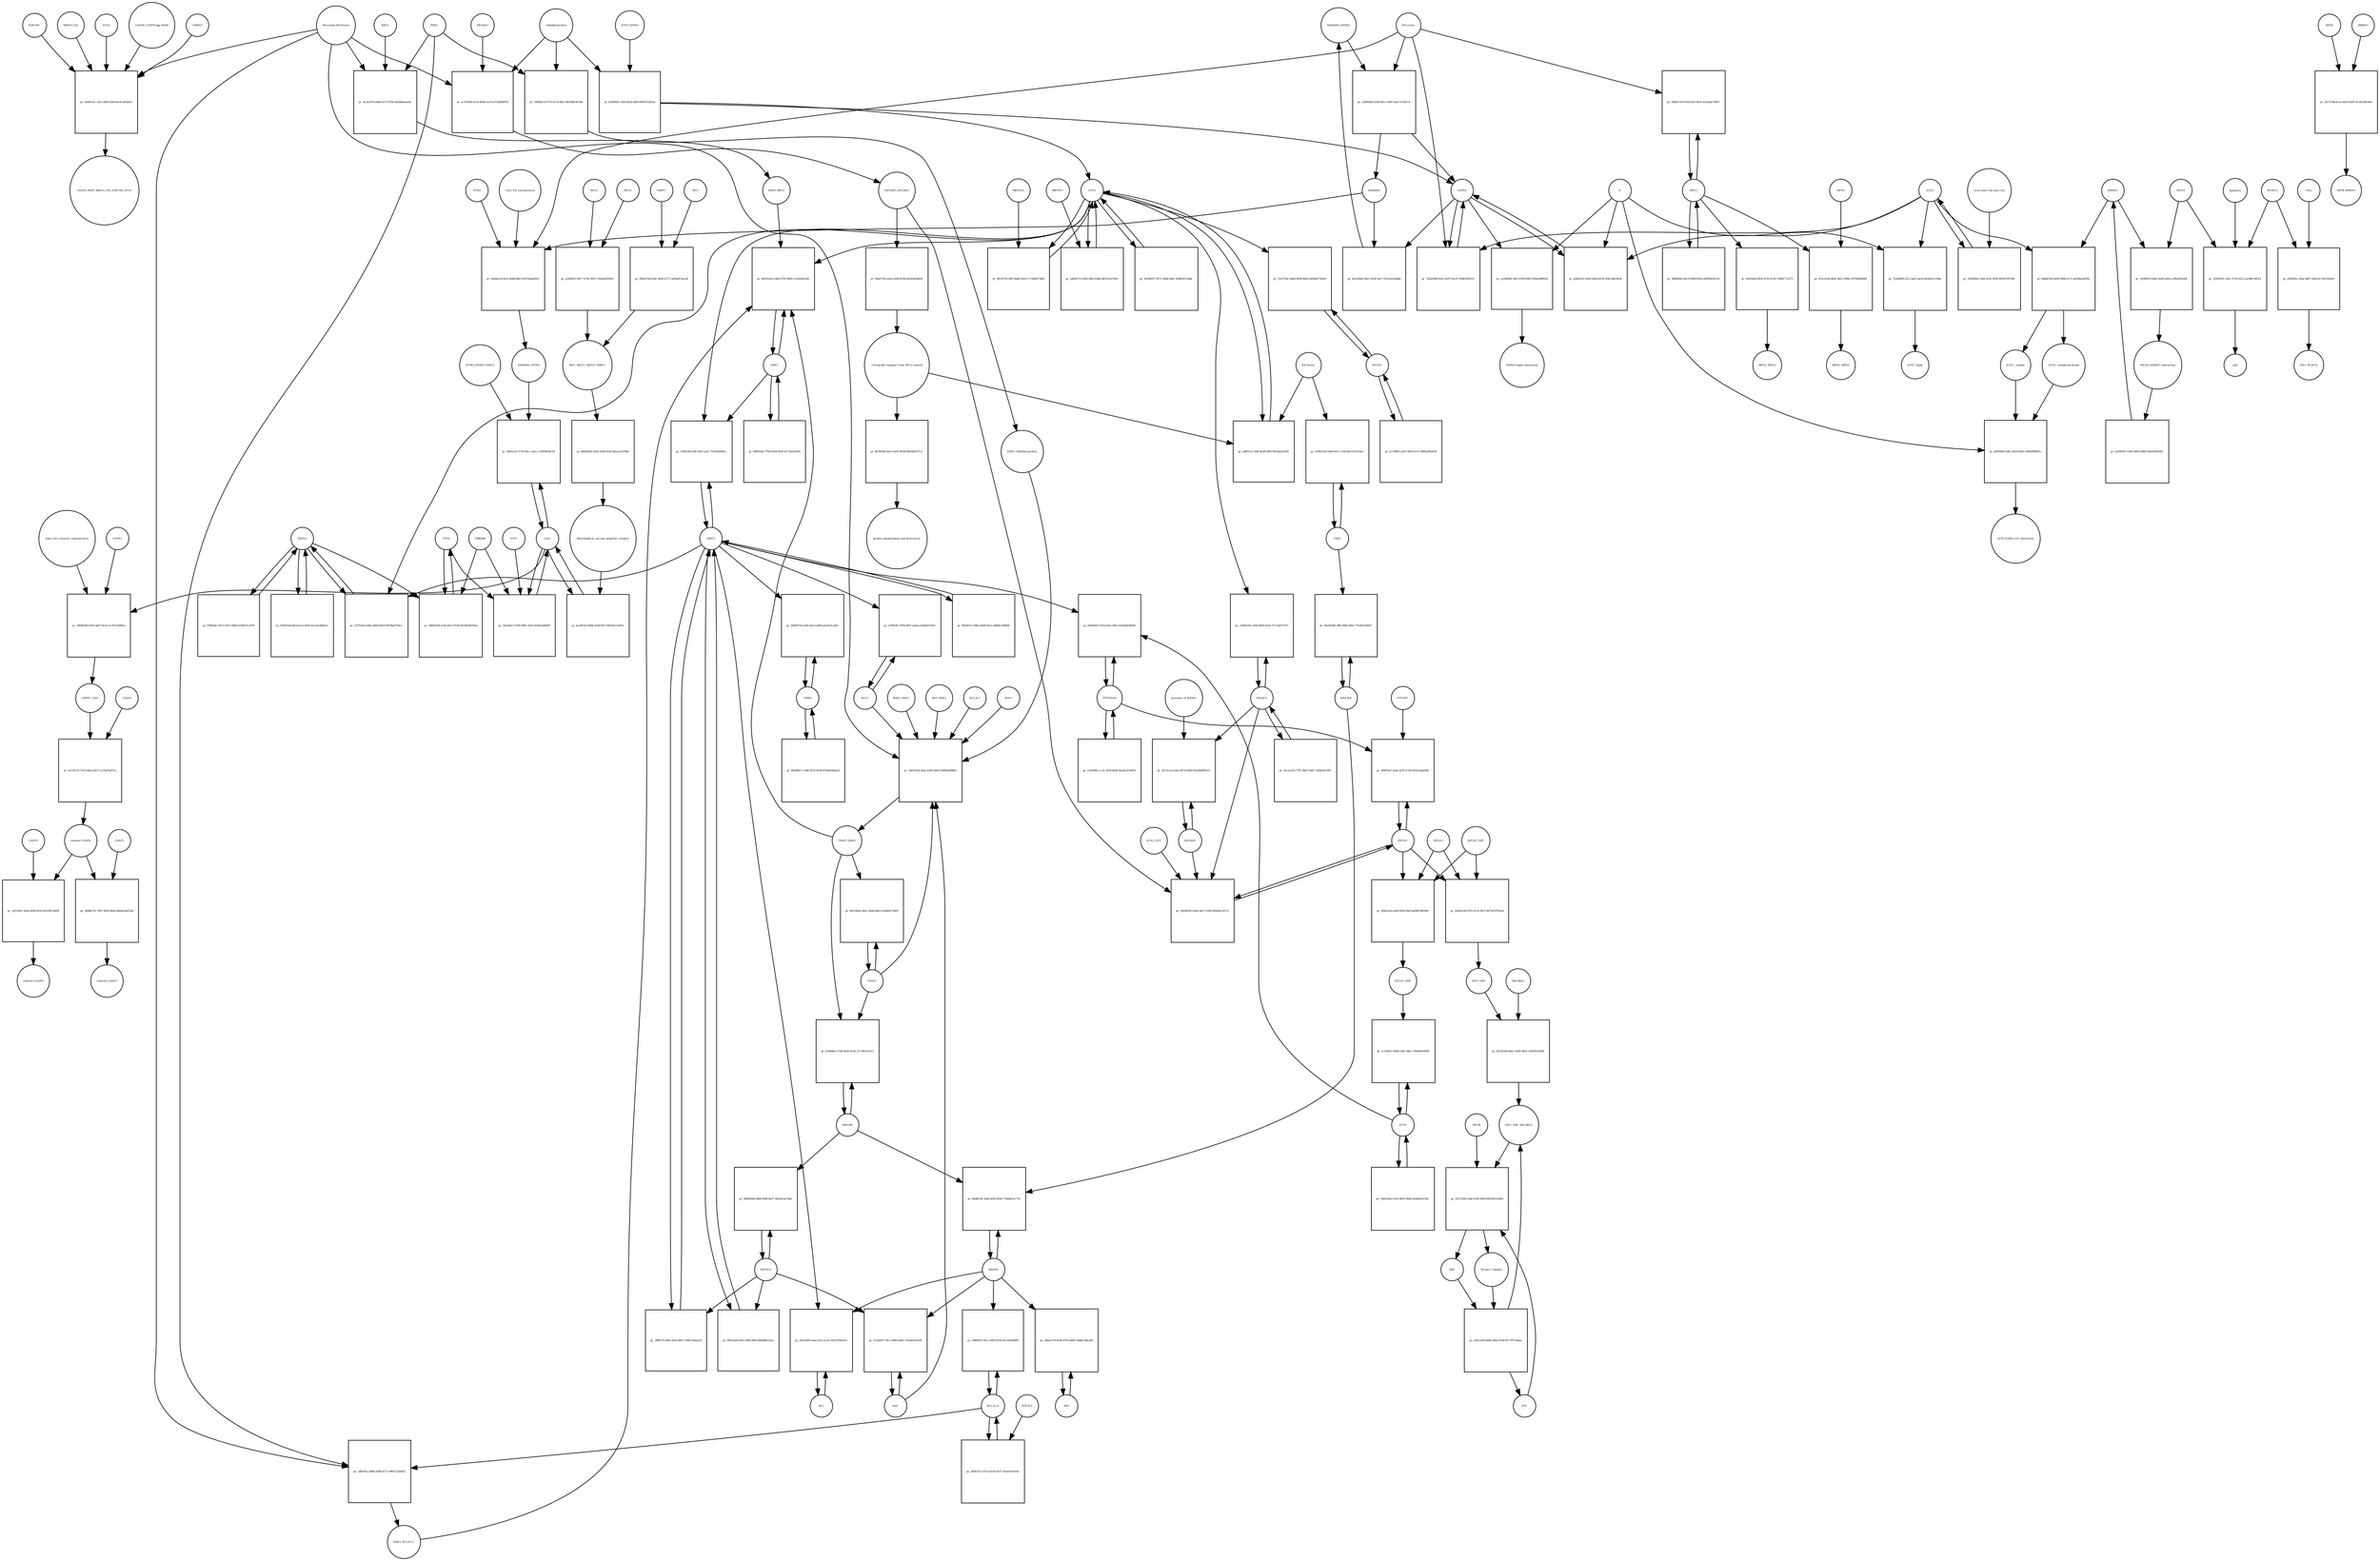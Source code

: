 strict digraph  {
SIGMAR1_HSPA5 [annotation="urn_miriam_pubmed_30590907|urn_miriam_pubmed_25704011|urn_miriam_pubmed_17981125|urn_miriam_taxonomy_10029", bipartite=0, cls=complex, fontsize=4, label=SIGMAR1_HSPA5, shape=circle];
"pr_a20859e8-550d-461c-9d47-fb2c727ad7cb" [annotation="", bipartite=1, cls=process, fontsize=4, label="pr_a20859e8-550d-461c-9d47-fb2c727ad7cb", shape=square];
HSPA5 [annotation="urn_miriam_hgnc.symbol_HSPA5", bipartite=0, cls="nucleic acid feature", fontsize=4, label=HSPA5, shape=circle];
SIGMAR1 [annotation="urn_miriam_hgnc_8157|urn_miriam_pubmed_17981125|urn_miriam_taxonomy_10029|urn_miriam_pubmed_25704011", bipartite=0, cls=macromolecule, fontsize=4, label=SIGMAR1, shape=circle];
"ER stress" [annotation="", bipartite=0, cls=phenotype, fontsize=4, label="ER stress", shape=circle];
ATF6_HSPA5 [annotation="", bipartite=0, cls=complex, fontsize=4, label=ATF6_HSPA5, shape=circle];
"pr_81b845ff-c3d3-45ab-af86-80f45d7283aa" [annotation="", bipartite=1, cls=process, fontsize=4, label="pr_81b845ff-c3d3-45ab-af86-80f45d7283aa", shape=square];
ATF6 [annotation="urn_miriam_hgnc.symbol_ATF6", bipartite=0, cls=macromolecule, fontsize=4, label=ATF6, shape=circle];
"Unfolded protein" [annotation="", bipartite=0, cls=macromolecule, fontsize=4, label="Unfolded protein", shape=circle];
ACE2 [annotation="", bipartite=0, cls="nucleic acid feature", fontsize=4, label=ACE2, shape=circle];
"pr_046d67d4-8a05-496b-a7c5-de09da3af09e" [annotation="", bipartite=1, cls=process, fontsize=4, label="pr_046d67d4-8a05-496b-a7c5-de09da3af09e", shape=square];
"ACE2_ soluble" [annotation="urn_miriam_pubmed_19411314|urn_miriam_pubmed_32264791|urn_miriam_hgnc.symbol_ACE2", bipartite=0, cls=macromolecule, fontsize=4, label="ACE2_ soluble", shape=circle];
"ACE2_ membrane-bound" [annotation="urn_miriam_pubmed_19411314|urn_miriam_pubmed_32264791|urn_miriam_hgnc.symbol_ACE2", bipartite=0, cls=macromolecule, fontsize=4, label="ACE2_ membrane-bound", shape=circle];
ADAM17 [annotation="urn_miriam_pubmed_32264791|urn_miriam_hgnc_HGNC%3A195", bipartite=0, cls=macromolecule, fontsize=4, label=ADAM17, shape=circle];
MFN2 [annotation="urn_miriam_pubmed_29491369|urn_miriam_pubmed_22511781|urn_miriam_hgnc_16877|urn_miriam_pubmed_19052620", bipartite=0, cls=macromolecule, fontsize=4, label=MFN2, shape=circle];
"pr_e9410efb-f824-4730-a134-7af88177a273" [annotation="", bipartite=1, cls=process, fontsize=4, label="pr_e9410efb-f824-4730-a134-7af88177a273", shape=square];
MFN2_MFN2 [annotation="urn_miriam_pubmed_19052620|urn_miriam_taxonomy_9606|urn_miriam_pubmed_29491369", bipartite=0, cls=complex, fontsize=4, label=MFN2_MFN2, shape=circle];
"Met-tRNA" [annotation=urn_miriam_hgnc_34779, bipartite=0, cls="nucleic acid feature", fontsize=4, label="Met-tRNA", shape=circle];
"pr_d522b3e8-86ec-4500-9b2e-3ef83f1922b4" [annotation="", bipartite=1, cls=process, fontsize=4, label="pr_d522b3e8-86ec-4500-9b2e-3ef83f1922b4", shape=square];
EIF2_GDP [annotation="", bipartite=0, cls=complex, fontsize=4, label=EIF2_GDP, shape=circle];
"EIF2_GDP_Met-tRNA" [annotation="", bipartite=0, cls=complex, fontsize=4, label="EIF2_GDP_Met-tRNA", shape=circle];
ERN1 [annotation="urn_miriam_hgnc.symbol_ERN1", bipartite=0, cls=macromolecule, fontsize=4, label=ERN1, shape=circle];
"pr_16804b7d-477d-427e-86a7-683288cde3b0" [annotation="", bipartite=1, cls=process, fontsize=4, label="pr_16804b7d-477d-427e-86a7-683288cde3b0", shape=square];
"ERN1_Unfolded protein" [annotation="", bipartite=0, cls=complex, fontsize=4, label="ERN1_Unfolded protein", shape=circle];
MCU [annotation="urn_miriam_hgnc_23526|urn_miriam_pubmed_24231807|urn_miriam_taxonomy_9606", bipartite=0, cls=macromolecule, fontsize=4, label=MCU, shape=circle];
"pr_059e37e8-81bc-4d5e-b717-ae9b447aecd6" [annotation="", bipartite=1, cls=process, fontsize=4, label="pr_059e37e8-81bc-4d5e-b717-ae9b447aecd6", shape=square];
SMDT1 [annotation="urn_miriam_pubmed_24231807|urn_miriam_hgnc_25055|urn_miriam_taxonomy_9606", bipartite=0, cls=macromolecule, fontsize=4, label=SMDT1, shape=circle];
MCU_MICU1_MICU2_SMDT1 [annotation="urn_miriam_pubmed_24231807|urn_miriam_taxonomy_9606", bipartite=0, cls=complex, fontsize=4, label=MCU_MICU1_MICU2_SMDT1, shape=circle];
EIF2S1 [annotation="urn_miriam_hgnc.symbol_EIF2S1", bipartite=0, cls=macromolecule, fontsize=4, label=EIF2S1, shape=circle];
"pr_568a1ea5-ea8f-4504-9af9-da9887d459b5" [annotation="", bipartite=1, cls=process, fontsize=4, label="pr_568a1ea5-ea8f-4504-9af9-da9887d459b5", shape=square];
EIF2S2 [annotation="urn_miriam_hgnc.symbol_EIF2S2", bipartite=0, cls=macromolecule, fontsize=4, label=EIF2S2, shape=circle];
"EIF2-P_GDP" [annotation="", bipartite=0, cls=complex, fontsize=4, label="EIF2-P_GDP", shape=circle];
EIF2S3_GDP [annotation="", bipartite=0, cls=complex, fontsize=4, label=EIF2S3_GDP, shape=circle];
MCU2 [annotation="urn_miriam_hgnc_31830|urn_miriam_pubmed_24231807|urn_miriam_taxonomy_9606", bipartite=0, cls=macromolecule, fontsize=4, label=MCU2, shape=circle];
"pr_e2260815-9b77-470e-9947-102da4939412" [annotation="", bipartite=1, cls=process, fontsize=4, label="pr_e2260815-9b77-470e-9947-102da4939412", shape=square];
MCU1 [annotation="urn_miriam_hgnc_1530|urn_miriam_pubmed_24231807|urn_miriam_taxonomy_9606", bipartite=0, cls=macromolecule, fontsize=4, label=MCU1, shape=circle];
"pr_2dfd76ca-489e-4686-b711-0967323ebf22" [annotation="", bipartite=1, cls=process, fontsize=4, label="pr_2dfd76ca-489e-4686-b711-0967323ebf22", shape=square];
BCL2L11 [annotation="urn_miriam_hgnc.symbol_BCL2L11", bipartite=0, cls=macromolecule, fontsize=4, label=BCL2L11, shape=circle];
ERN1_BCL2L11 [annotation="", bipartite=0, cls=complex, fontsize=4, label=ERN1_BCL2L11, shape=circle];
"Persistant ER Stress" [annotation="urn_miriam_obo.go_GO%3A0034976", bipartite=0, cls=phenotype, fontsize=4, label="Persistant ER Stress", shape=circle];
CAPN1 [annotation="urn_miriam_hgnc.symbol_CAPN1", bipartite=0, cls=macromolecule, fontsize=4, label=CAPN1, shape=circle];
"pr_5008b2b9-b541-4a67-9e1b-ec70222d905a" [annotation="", bipartite=1, cls=process, fontsize=4, label="pr_5008b2b9-b541-4a67-9e1b-ec70222d905a", shape=square];
"Ca2+" [annotation="urn_miriam_obo.chebi_CHEBI%3A29108", bipartite=0, cls="simple chemical", fontsize=4, label="Ca2+", shape=circle];
"CAPN1_Ca2+" [annotation="", bipartite=0, cls=complex, fontsize=4, label="CAPN1_Ca2+", shape=circle];
"high Ca2+ cytosolic concentration" [annotation="urn_miriam_obo.go_GO%3A1902656", bipartite=0, cls=phenotype, fontsize=4, label="high Ca2+ cytosolic concentration", shape=circle];
"pr_0ec509a0-58c5-4530-ba27-9125e41da8dd" [annotation="", bipartite=1, cls=process, fontsize=4, label="pr_0ec509a0-58c5-4530-ba27-9125e41da8dd", shape=square];
"pr_4c3a2679-a0b0-417a-97bf-e62b46aeee6a" [annotation="", bipartite=1, cls=process, fontsize=4, label="pr_4c3a2679-a0b0-417a-97bf-e62b46aeee6a", shape=square];
BBC3 [annotation="urn_miriam_hgnc.symbol_BBC3", bipartite=0, cls=macromolecule, fontsize=4, label=BBC3, shape=circle];
ERN1_BBC3 [annotation="", bipartite=0, cls=complex, fontsize=4, label=ERN1_BBC3, shape=circle];
VAPB [annotation=urn_miriam_hgnc_12649, bipartite=0, cls=macromolecule, fontsize=4, label=VAPB, shape=circle];
"pr_3f273186-4ca5-4d3e-8287-8c34536fc06e" [annotation="", bipartite=1, cls=process, fontsize=4, label="pr_3f273186-4ca5-4d3e-8287-8c34536fc06e", shape=square];
RMDN3 [annotation=urn_miriam_hgnc_25550, bipartite=0, cls=macromolecule, fontsize=4, label=RMDN3, shape=circle];
VAPB_RMDN3 [annotation="urn_miriam_pubmed_29491369|urn_miriam_pubmed_28132811|urn_miriam_taxonomy_9606", bipartite=0, cls=complex, fontsize=4, label=VAPB_RMDN3, shape=circle];
"pr_44282c94-4705-4135-9b73-b075d7d70a5d" [annotation="", bipartite=1, cls=process, fontsize=4, label="pr_44282c94-4705-4135-9b73-b075d7d70a5d", shape=square];
"pr_b0ebdc2d-fec0-4648-88a5-82676a8ad925" [annotation="", bipartite=1, cls=process, fontsize=4, label="pr_b0ebdc2d-fec0-4648-88a5-82676a8ad925", shape=square];
ITPR3 [annotation="urn_miriam_hgnc_6182|urn_miriam_pubmed_17981125", bipartite=0, cls=macromolecule, fontsize=4, label=ITPR3, shape=circle];
SIGMAR1_ITPR3 [annotation="urn_miriam_pubmed_30590907|urn_miriam_pubmed_17981125|urn_miriam_taxonomy_10029", bipartite=0, cls=complex, fontsize=4, label=SIGMAR1_ITPR3, shape=circle];
"Ca2+ ER concentration" [annotation="", bipartite=0, cls=phenotype, fontsize=4, label="Ca2+ ER concentration", shape=circle];
BCAP31 [annotation=urn_miriam_hgnc_16695, bipartite=0, cls=macromolecule, fontsize=4, label=BCAP31, shape=circle];
"pr_a5bf95bc-ef6a-4d87-a85b-6c7afc52b9e3" [annotation="", bipartite=1, cls=process, fontsize=4, label="pr_a5bf95bc-ef6a-4d87-a85b-6c7afc52b9e3", shape=square];
FIS1 [annotation=urn_miriam_hgnc_21689, bipartite=0, cls=macromolecule, fontsize=4, label=FIS1, shape=circle];
FIS1_BCAP31 [annotation=urn_miriam_pubmed_15692567, bipartite=0, cls=complex, fontsize=4, label=FIS1_BCAP31, shape=circle];
"pr_47ac4140-d0dc-4821-900b-c0f78d646896" [annotation="", bipartite=1, cls=process, fontsize=4, label="pr_47ac4140-d0dc-4821-900b-c0f78d646896", shape=square];
MFN1 [annotation=urn_miriam_hgnc_1826, bipartite=0, cls=macromolecule, fontsize=4, label=MFN1, shape=circle];
MFN1_MFN2 [annotation="urn_miriam_pubmed_29491369|urn_miriam_pubmed_19052620|urn_miriam_taxonomy_9606", bipartite=0, cls=complex, fontsize=4, label=MFN1_MFN2, shape=circle];
PACS2 [annotation="urn_miriam_pubmed_15692567|urn_miriam_hgnc_23794", bipartite=0, cls=macromolecule, fontsize=4, label=PACS2, shape=circle];
"pr_1d0f687b-64a6-4a49-ad9a-cef8ef9022d6" [annotation="", bipartite=1, cls=process, fontsize=4, label="pr_1d0f687b-64a6-4a49-ad9a-cef8ef9022d6", shape=square];
"PACS2-ADAM17 interaction" [annotation="urn_miriam_pubmed_26108729|urn_miriam_pubmed_32264791|urn_miriam_taxonomy_9606", bipartite=0, cls=complex, fontsize=4, label="PACS2-ADAM17 interaction", shape=circle];
"pr_72a58d9f-0212-4d21-becb-8e5b91e118de" [annotation="", bipartite=1, cls=process, fontsize=4, label="pr_72a58d9f-0212-4d21-becb-8e5b91e118de", shape=square];
S [annotation="urn_miriam_uniprot_P59594|urn_miriam_uniprot_P0DTC2|urn_miriam_uniprot_W6A028", bipartite=0, cls=macromolecule, fontsize=4, label=S, shape=circle];
ACE2_Spike [annotation="", bipartite=0, cls=complex, fontsize=4, label=ACE2_Spike, shape=circle];
"pr_ca246fd8-3963-4704-9981-ffdda59bf65d" [annotation="", bipartite=1, cls=process, fontsize=4, label="pr_ca246fd8-3963-4704-9981-ffdda59bf65d", shape=square];
"HSPA5-Spike interaction" [annotation=urn_miriam_pubmed_32340551, bipartite=0, cls=complex, fontsize=4, label="HSPA5-Spike interaction", shape=circle];
"pr_b65f00b4-5d61-45e0-b95e-c9b560f9801c" [annotation="", bipartite=1, cls=process, fontsize=4, label="pr_b65f00b4-5d61-45e0-b95e-c9b560f9801c", shape=square];
"ACE2-SARS-CoV interaction" [annotation="urn_miriam_pubmed_19411314|urn_miriam_taxonomy_9606|urn_miriam_uniprot_P59594", bipartite=0, cls=complex, fontsize=4, label="ACE2-SARS-CoV interaction", shape=circle];
"pr_9fe10791-8ff5-4ad4-92e0-7c7d20d77d0b" [annotation="", bipartite=1, cls=process, fontsize=4, label="pr_9fe10791-8ff5-4ad4-92e0-7c7d20d77d0b", shape=square];
MBTPS2 [annotation="urn_miriam_hgnc.symbol_MBTPS2", bipartite=0, cls=macromolecule, fontsize=4, label=MBTPS2, shape=circle];
MAP3K4 [annotation="urn_miriam_hgnc.symbol_MAP3K4", bipartite=0, cls=macromolecule, fontsize=4, label=MAP3K4, shape=circle];
"pr_9da0b480-36ff-4d0b-985e-775d67e64647" [annotation="", bipartite=1, cls=process, fontsize=4, label="pr_9da0b480-36ff-4d0b-985e-775d67e64647", shape=square];
CDK5 [annotation="urn_miriam_hgnc.symbol_CDK5", bipartite=0, cls=macromolecule, fontsize=4, label=CDK5, shape=circle];
"pr_35040501-543c-4739-b213-2a598cc9f5c4" [annotation="", bipartite=1, cls=process, fontsize=4, label="pr_35040501-543c-4739-b213-2a598cc9f5c4", shape=square];
p20 [annotation="urn_miriam_hgnc.symbol_BCAP31", bipartite=0, cls=macromolecule, fontsize=4, label=p20, shape=circle];
Apoptosis [annotation="", bipartite=0, cls=phenotype, fontsize=4, label=Apoptosis, shape=circle];
DDIT3 [annotation="urn_miriam_hgnc.symbol_DDIT3", bipartite=0, cls=macromolecule, fontsize=4, label=DDIT3, shape=circle];
"pr_9f9e32e0-b5b7-46f6-88f6-bb9bdbfc5dac" [annotation="", bipartite=1, cls=process, fontsize=4, label="pr_9f9e32e0-b5b7-46f6-88f6-bb9bdbfc5dac", shape=square];
MAPK14 [annotation="urn_miriam_hgnc.symbol_MAPK14", bipartite=0, cls=macromolecule, fontsize=4, label=MAPK14, shape=circle];
CASP9 [annotation="urn_miriam_hgnc.symbol_CSAP9", bipartite=0, cls=macromolecule, fontsize=4, label=CASP9, shape=circle];
"pr_cef1383c-2ba4-4599-91af-e831987e6ef9" [annotation="", bipartite=1, cls=process, fontsize=4, label="pr_cef1383c-2ba4-4599-91af-e831987e6ef9", shape=square];
"cleaved~CASP9" [annotation="urn_miriam_hgnc.symbol_CASP9", bipartite=0, cls=macromolecule, fontsize=4, label="cleaved~CASP9", shape=circle];
"cleaved~CASP4" [annotation="urn_miriam_hgnc.symbol_CASP4", bipartite=0, cls=macromolecule, fontsize=4, label="cleaved~CASP4", shape=circle];
"pr_59860b75-ffec-4300-953b-9c5144580ff6" [annotation="", bipartite=1, cls=process, fontsize=4, label="pr_59860b75-ffec-4300-953b-9c5144580ff6", shape=square];
MAPK8 [annotation="urn_miriam_hgnc.symbol_MAPK8", bipartite=0, cls=macromolecule, fontsize=4, label=MAPK8, shape=circle];
"pr_0824b301-b2ba-4a27-b760-82b02ac59715" [annotation="", bipartite=1, cls=process, fontsize=4, label="pr_0824b301-b2ba-4a27-b760-82b02ac59715", shape=square];
EIF2AK3_EIF2AK3 [annotation="", bipartite=0, cls=complex, fontsize=4, label=EIF2AK3_EIF2AK3, shape=circle];
GCN2_ATP [annotation="", bipartite=0, cls=complex, fontsize=4, label=GCN2_ATP, shape=circle];
EIF2AK2 [annotation="urn_miriam_hgnc.symbol_EIF2AK2", bipartite=0, cls=macromolecule, fontsize=4, label=EIF2AK2, shape=circle];
DNAJC3 [annotation="urn_miriam_hgnc.symbol_DNAJC3", bipartite=0, cls=macromolecule, fontsize=4, label=DNAJC3, shape=circle];
"pr_f8ab3782-ee9a-42d8-833b-e632f4e4db1b" [annotation="", bipartite=1, cls=process, fontsize=4, label="pr_f8ab3782-ee9a-42d8-833b-e632f4e4db1b", shape=square];
"retrograde transport from ER to cytosol" [annotation="urn_miriam_obo.go_GO%3A0030970", bipartite=0, cls=phenotype, fontsize=4, label="retrograde transport from ER to cytosol", shape=circle];
CASP3 [annotation="urn_miriam_hgnc.symbol_CASP3", bipartite=0, cls=macromolecule, fontsize=4, label=CASP3, shape=circle];
"pr_5808b751-7697-4830-8a9d-d8ebb16d224d" [annotation="", bipartite=1, cls=process, fontsize=4, label="pr_5808b751-7697-4830-8a9d-d8ebb16d224d", shape=square];
"cleaved~CASP3" [annotation="urn_miriam_hgnc.symbol_CASP3", bipartite=0, cls=macromolecule, fontsize=4, label="cleaved~CASP3", shape=circle];
"pr_d2b473c2-97c4-4ce6-9537-103e01fa702b" [annotation="", bipartite=1, cls=process, fontsize=4, label="pr_d2b473c2-97c4-4ce6-9537-103e01fa702b", shape=square];
PPP2CA [annotation="urn_miriam_hgnc.symbol_PPP2CA", bipartite=0, cls=macromolecule, fontsize=4, label=PPP2CA, shape=circle];
"AP-1" [annotation="urn_miriam_hgnc.symbol_JUNB|urn_miriam_hgnc.symbol_FOSL1|urn_miriam_hgnc.symbol_FOSL2|urn_miriam_hgnc.symbol_JUND|urn_miriam_hgnc.symbol_JUN|urn_miriam_hgnc.symbol_FOSB|urn_miriam_hgnc.symbol_FOS", bipartite=0, cls=macromolecule, fontsize=4, label="AP-1", shape=circle];
"pr_dd1af0d5-edae-4e21-ac9c-02611f54e2e1" [annotation="", bipartite=1, cls=process, fontsize=4, label="pr_dd1af0d5-edae-4e21-ac9c-02611f54e2e1", shape=square];
"pr_782b299d-81b1-4e97-b2c9-7036f3005231" [annotation="", bipartite=1, cls=process, fontsize=4, label="pr_782b299d-81b1-4e97-b2c9-7036f3005231", shape=square];
"pr_5f8918a7-4a5e-4f29-a729-941b1adab566" [annotation="", bipartite=1, cls=process, fontsize=4, label="pr_5f8918a7-4a5e-4f29-a729-941b1adab566", shape=square];
PPP1R15A [annotation="urn_miriam_hgnc.symbol_PPP1R15A", bipartite=0, cls=macromolecule, fontsize=4, label=PPP1R15A, shape=circle];
EIF2AK1 [annotation="urn_miriam_hgnc.symbol_EIF2AK1", bipartite=0, cls=macromolecule, fontsize=4, label=EIF2AK1, shape=circle];
"pr_4a72cce3-efda-497d-92b0-93a59dd585c5" [annotation="", bipartite=1, cls=process, fontsize=4, label="pr_4a72cce3-efda-497d-92b0-93a59dd585c5", shape=square];
"presence of dsRNA" [annotation="urn_miriam_obo.go_GO%3A0071359", bipartite=0, cls=phenotype, fontsize=4, label="presence of dsRNA", shape=circle];
"Ternary Complex" [annotation="", bipartite=0, cls=complex, fontsize=4, label="Ternary Complex", shape=circle];
"pr_e03e1a49-bd9a-46b2-87b4-8c17bf734daa" [annotation="", bipartite=1, cls=process, fontsize=4, label="pr_e03e1a49-bd9a-46b2-87b4-8c17bf734daa", shape=square];
GDP [annotation="urn_miriam_obo.chebi_CHEBI%3A65180", bipartite=0, cls="simple chemical", fontsize=4, label=GDP, shape=circle];
GTP [annotation="urn_miriam_obo.chebi_CHEBI%3A57600", bipartite=0, cls="simple chemical", fontsize=4, label=GTP, shape=circle];
"pr_1b63102b-5b2a-4305-8e83-94998a849fb3" [annotation="", bipartite=1, cls=process, fontsize=4, label="pr_1b63102b-5b2a-4305-8e83-94998a849fb3", shape=square];
TRAF2_ERN1 [annotation="", bipartite=0, cls=complex, fontsize=4, label=TRAF2_ERN1, shape=circle];
BAK1_ERN1 [annotation="", bipartite=0, cls=complex, fontsize=4, label=BAK1_ERN1, shape=circle];
BAX_ERN1 [annotation="", bipartite=0, cls=complex, fontsize=4, label=BAX_ERN1, shape=circle];
BCL2 [annotation="urn_miriam_hgnc.symbol_BCL2", bipartite=0, cls="nucleic acid feature", fontsize=4, label=BCL2, shape=circle];
BCL2L1 [annotation="urn_miriam_hgnc.symbol_BCL2L1", bipartite=0, cls=macromolecule, fontsize=4, label=BCL2L1, shape=circle];
BAX [annotation="urn_miriam_hgnc.symbol_BAX", bipartite=0, cls=macromolecule, fontsize=4, label=BAX, shape=circle];
BAK1 [annotation="urn_miriam_hgnc.symbol_BAK1", bipartite=0, cls=macromolecule, fontsize=4, label=BAK1, shape=circle];
TRAF2 [annotation="urn_miriam_hgnc.symbol_TRAF2", bipartite=0, cls=macromolecule, fontsize=4, label=TRAF2, shape=circle];
"pr_d64d54d2-b5d2-4a9f-b1df-debcaced7bb0" [annotation="", bipartite=1, cls=process, fontsize=4, label="pr_d64d54d2-b5d2-4a9f-b1df-debcaced7bb0", shape=square];
"Mitochondrial calcium uniporter complex" [annotation="urn_miriam_pubmed_26968367|urn_miriam_taxonomy_9606", bipartite=0, cls=complex, fontsize=4, label="Mitochondrial calcium uniporter complex", shape=circle];
ATF4 [annotation="urn_miriam_hgnc.symbol_ATF4", bipartite=0, cls=macromolecule, fontsize=4, label=ATF4, shape=circle];
"pr_cc33b5a7-6d48-42bc-98cc-70d4b81605f5" [annotation="", bipartite=1, cls=process, fontsize=4, label="pr_cc33b5a7-6d48-42bc-98cc-70d4b81605f5", shape=square];
"pr_867f438e-b6e3-4e01-8938-8965df2473c1" [annotation="", bipartite=1, cls=process, fontsize=4, label="pr_867f438e-b6e3-4e01-8938-8965df2473c1", shape=square];
"protein ubiquitination and destruction" [annotation="", bipartite=0, cls=phenotype, fontsize=4, label="protein ubiquitination and destruction", shape=circle];
EIF2AK3 [annotation="urn_miriam_hgnc.symbol_EIF2AK3", bipartite=0, cls=macromolecule, fontsize=4, label=EIF2AK3, shape=circle];
"pr_acd7f3b0-5ac8-4649-a2c8-af73afb4f078" [annotation="", bipartite=1, cls=process, fontsize=4, label="pr_acd7f3b0-5ac8-4649-a2c8-af73afb4f078", shape=square];
ITPR [annotation="urn_miriam_hgnc.symbol_ITPR1|urn_miriam_hgnc.symbol_ITPR3|urn_miriam_hgnc.symbol_ITPR2", bipartite=0, cls=macromolecule, fontsize=4, label=ITPR, shape=circle];
"pr_28b91d28-e13b-44ce-9728-d474b58505ad" [annotation="", bipartite=1, cls=process, fontsize=4, label="pr_28b91d28-e13b-44ce-9728-d474b58505ad", shape=square];
TMBIM6 [annotation="urn_miriam_hgnc.symbol_TMBIM6", bipartite=0, cls=macromolecule, fontsize=4, label=TMBIM6, shape=circle];
ERO1A [annotation="urn_miriam_hgnc.symbol_ERO1A", bipartite=0, cls=macromolecule, fontsize=4, label=ERO1A, shape=circle];
MAP3K5 [annotation="urn_miriam_hgnc.symbol_MAP3K5", bipartite=0, cls=macromolecule, fontsize=4, label=MAP3K5, shape=circle];
"pr_b76fb84e-37d9-4a02-9c0a-27c39ec4c812" [annotation="", bipartite=1, cls=process, fontsize=4, label="pr_b76fb84e-37d9-4a02-9c0a-27c39ec4c812", shape=square];
"pr_33372630-18af-41d9-8464-8fd7d531e8d9" [annotation="", bipartite=1, cls=process, fontsize=4, label="pr_33372630-18af-41d9-8464-8fd7d531e8d9", shape=square];
EIF2B [annotation="", bipartite=0, cls=complex, fontsize=4, label=EIF2B, shape=circle];
"pr_515fd397-56cc-4849-abb5-781e4d155a48" [annotation="", bipartite=1, cls=process, fontsize=4, label="pr_515fd397-56cc-4849-abb5-781e4d155a48", shape=square];
"pr_bd118eda-9aec-4e6b-bde4-2209e6c78d05" [annotation="", bipartite=1, cls=process, fontsize=4, label="pr_bd118eda-9aec-4e6b-bde4-2209e6c78d05", shape=square];
"pr_88b009dd-b8b6-448f-8a47-98229cea74a4" [annotation="", bipartite=1, cls=process, fontsize=4, label="pr_88b009dd-b8b6-448f-8a47-98229cea74a4", shape=square];
"CASP8_CASP8-ubq_FADD" [annotation="", bipartite=0, cls=complex, fontsize=4, label="CASP8_CASP8-ubq_FADD", shape=circle];
"pr_9ebd1e5c-c43c-49f8-83bf-6ac9c260ab51" [annotation="", bipartite=1, cls=process, fontsize=4, label="pr_9ebd1e5c-c43c-49f8-83bf-6ac9c260ab51", shape=square];
CASP8_FADD_MAP1LC3A_SQSTM1_ATG5 [annotation="", bipartite=0, cls=complex, fontsize=4, label=CASP8_FADD_MAP1LC3A_SQSTM1_ATG5, shape=circle];
TRIM13 [annotation="urn_miriam_hgnc.symbol_TRIM13", bipartite=0, cls=macromolecule, fontsize=4, label=TRIM13, shape=circle];
"SQSTM1 " [annotation="urn_miriam_hgnc.symbol_SQSTM1", bipartite=0, cls=macromolecule, fontsize=4, label="SQSTM1 ", shape=circle];
MAP1LC3A [annotation="urn_miriam_hgnc.symbol_MAP1LC3A", bipartite=0, cls=macromolecule, fontsize=4, label=MAP1LC3A, shape=circle];
ATG5 [annotation="urn_miriam_hgnc.symbol_ATG5", bipartite=0, cls=macromolecule, fontsize=4, label=ATG5, shape=circle];
"pr_44d8fc56-2da4-4026-8200-756d4d7ac77a" [annotation="", bipartite=1, cls=process, fontsize=4, label="pr_44d8fc56-2da4-4026-8200-756d4d7ac77a", shape=square];
CASP4 [annotation="urn_miriam_hgnc.symbol_CASP4", bipartite=0, cls=macromolecule, fontsize=4, label=CASP4, shape=circle];
"pr_61159c55-7419-44e9-a917-ec23b74af57a" [annotation="", bipartite=1, cls=process, fontsize=4, label="pr_61159c55-7419-44e9-a917-ec23b74af57a", shape=square];
"pr_3f8ff270-4bf5-4d16-8b67-c89075beb1e9" [annotation="", bipartite=1, cls=process, fontsize=4, label="pr_3f8ff270-4bf5-4d16-8b67-c89075beb1e9", shape=square];
BID [annotation="urn_miriam_hgnc.symbol_BID", bipartite=0, cls=macromolecule, fontsize=4, label=BID, shape=circle];
"pr_94ba1578-b54b-4792-8d06-5bdba7d6e3d4" [annotation="", bipartite=1, cls=process, fontsize=4, label="pr_94ba1578-b54b-4792-8d06-5bdba7d6e3d4", shape=square];
"pr_a402f57e-2926-40b5-82bb-d61f1dce7845" [annotation="", bipartite=1, cls=process, fontsize=4, label="pr_a402f57e-2926-40b5-82bb-d61f1dce7845", shape=square];
MBTPS1 [annotation="urn_miriam_hgnc.symbol_MBTPS1", bipartite=0, cls=macromolecule, fontsize=4, label=MBTPS1, shape=circle];
"pr_b2b42191-641b-4dc8-b538-50bc36818c8f" [annotation="", bipartite=1, cls=process, fontsize=4, label="pr_b2b42191-641b-4dc8-b538-50bc36818c8f", shape=square];
"pr_f8d68384-50c9-49b8-8505-a09f5b829c54" [annotation="", bipartite=1, cls=process, fontsize=4, label="pr_f8d68384-50c9-49b8-8505-a09f5b829c54", shape=square];
XBP1 [annotation="urn_miriam_hgnc.symbol_XBP1", bipartite=0, cls=macromolecule, fontsize=4, label=XBP1, shape=circle];
"pr_d03502a4-53bb-4759-9bd9-1cfa2fa652d6" [annotation="", bipartite=1, cls=process, fontsize=4, label="pr_d03502a4-53bb-4759-9bd9-1cfa2fa652d6", shape=square];
"pr_257f5a05-e96e-4eb4-9b53-b973ba0726cc" [annotation="", bipartite=1, cls=process, fontsize=4, label="pr_257f5a05-e96e-4eb4-9b53-b973ba0726cc", shape=square];
TRIB3 [annotation="urn_miriam_hgnc.symbol_TRIB3", bipartite=0, cls=macromolecule, fontsize=4, label=TRIB3, shape=circle];
"pr_5d98237d-a264-45cd-afb6-adca01fca5b1" [annotation="", bipartite=1, cls=process, fontsize=4, label="pr_5d98237d-a264-45cd-afb6-adca01fca5b1", shape=square];
"pr_195fa1bd-daff-45f5-aa41-791d1bb4f9cc" [annotation="", bipartite=1, cls=process, fontsize=4, label="pr_195fa1bd-daff-45f5-aa41-791d1bb4f9cc", shape=square];
"pr_23305e0d-c456-408d-8cb4-72c7ad075747" [annotation="", bipartite=1, cls=process, fontsize=4, label="pr_23305e0d-c456-408d-8cb4-72c7ad075747", shape=square];
HYOU1 [annotation="urn_miriam_hgnc.symbol_HYOU1", bipartite=0, cls=macromolecule, fontsize=4, label=HYOU1, shape=circle];
"pr_55237e6c-4be9-4699-8d93-ab90a675b092" [annotation="", bipartite=1, cls=process, fontsize=4, label="pr_55237e6c-4be9-4699-8d93-ab90a675b092", shape=square];
"pr_6692b422-932d-4efc-98ee-b25db2fd6b50" [annotation="", bipartite=1, cls=process, fontsize=4, label="pr_6692b422-932d-4efc-98ee-b25db2fd6b50", shape=square];
"pr_e7f6f28c-9784-4fd7-a6a6-a1d458253e0c" [annotation="", bipartite=1, cls=process, fontsize=4, label="pr_e7f6f28c-9784-4fd7-a6a6-a1d458253e0c", shape=square];
"pr_1829d05a-3565-423c-8f49-bf956795790c" [annotation="", bipartite=1, cls=process, fontsize=4, label="pr_1829d05a-3565-423c-8f49-bf956795790c", shape=square];
"viral entry into host cell" [annotation="", bipartite=0, cls=phenotype, fontsize=4, label="viral entry into host cell", shape=circle];
"pr_61ca1a35-7797-4b67-b287-14f6fed15087" [annotation="", bipartite=1, cls=process, fontsize=4, label="pr_61ca1a35-7797-4b67-b287-14f6fed15087", shape=square];
"pr_845696c1-1d46-4533-9539-879da580da2d" [annotation="", bipartite=1, cls=process, fontsize=4, label="pr_845696c1-1d46-4533-9539-879da580da2d", shape=square];
"pr_83f423ab-fb1d-4ce1-843e-bc22dc83b61a" [annotation="", bipartite=1, cls=process, fontsize=4, label="pr_83f423ab-fb1d-4ce1-843e-bc22dc83b61a", shape=square];
"pr_0660a730-6769-41f3-9033-43e5ebe7b997" [annotation="", bipartite=1, cls=process, fontsize=4, label="pr_0660a730-6769-41f3-9033-43e5ebe7b997", shape=square];
"pr_9f5d57a1-698a-40d9-9b1a-a9666c36f066" [annotation="", bipartite=1, cls=process, fontsize=4, label="pr_9f5d57a1-698a-40d9-9b1a-a9666c36f066", shape=square];
"pr_2c7e8ff6-a5d7-4493-b114-298ba9fb2b38" [annotation="", bipartite=1, cls=process, fontsize=4, label="pr_2c7e8ff6-a5d7-4493-b114-298ba9fb2b38", shape=square];
"pr_58d1454e-e3c0-4695-88d5-0c6dd16fc061" [annotation="", bipartite=1, cls=process, fontsize=4, label="pr_58d1454e-e3c0-4695-88d5-0c6dd16fc061", shape=square];
"pr_0bf83e4e-77b8-4354-82bf-5517fae5c683" [annotation="", bipartite=1, cls=process, fontsize=4, label="pr_0bf83e4e-77b8-4354-82bf-5517fae5c683", shape=square];
"pr_e2d348fa-cc32-4199-bbb6-8eeda2539d7b" [annotation="", bipartite=1, cls=process, fontsize=4, label="pr_e2d348fa-cc32-4199-bbb6-8eeda2539d7b", shape=square];
"pr_bca953e5-f406-43dd-bf37-8d7a9ce5e87a" [annotation="", bipartite=1, cls=process, fontsize=4, label="pr_bca953e5-f406-43dd-bf37-8d7a9ce5e87a", shape=square];
"pr_f5f86d4c-9372-4027-b994-b256fe7c2479" [annotation="", bipartite=1, cls=process, fontsize=4, label="pr_f5f86d4c-9372-4027-b994-b256fe7c2479", shape=square];
"pr_a46f512c-8dff-4ed9-89f0-f001bad3a389" [annotation="", bipartite=1, cls=process, fontsize=4, label="pr_a46f512c-8dff-4ed9-89f0-f001bad3a389", shape=square];
"ER Stress" [annotation="urn_miriam_obo.go_GO%3A0034976", bipartite=0, cls=phenotype, fontsize=4, label="ER Stress", shape=circle];
"pr_54e24ea7-07b9-4891-8af1-455b1edd93ff" [annotation="", bipartite=1, cls=process, fontsize=4, label="pr_54e24ea7-07b9-4891-8af1-455b1edd93ff", shape=square];
RYR1 [annotation="urn_miriam_hgnc.symbol_RYR1", bipartite=0, cls=macromolecule, fontsize=4, label=RYR1, shape=circle];
"pr_048ea12c-f71d-44cc-a4ce-c3383083bc5d" [annotation="", bipartite=1, cls=process, fontsize=4, label="pr_048ea12c-f71d-44cc-a4ce-c3383083bc5d", shape=square];
ITPR3_HSPA9_VDAC1 [annotation="urn_miriam_pubmed_30590033|urn_miriam_pubmed_29491369|urn_miriam_taxonomy_9606", bipartite=0, cls=complex, fontsize=4, label=ITPR3_HSPA9_VDAC1, shape=circle];
"pr_22e09507-a50e-4956-8d8b-5abe6399efb2" [annotation="", bipartite=1, cls=process, fontsize=4, label="pr_22e09507-a50e-4956-8d8b-5abe6399efb2", shape=square];
"pr_9e598237-957c-4b4b-b0ef-5048c857ab8c" [annotation="", bipartite=1, cls=process, fontsize=4, label="pr_9e598237-957c-4b4b-b0ef-5048c857ab8c", shape=square];
"pr_43962c9b-50ad-4cfc-a158-6be7103214a3" [annotation="", bipartite=1, cls="uncertain process", fontsize=4, label="pr_43962c9b-50ad-4cfc-a158-6be7103214a3", shape=square];
SIGMAR1_HSPA5 -> "pr_a20859e8-550d-461c-9d47-fb2c727ad7cb"  [annotation="", interaction_type=consumption];
"pr_a20859e8-550d-461c-9d47-fb2c727ad7cb" -> HSPA5  [annotation="", interaction_type=production];
"pr_a20859e8-550d-461c-9d47-fb2c727ad7cb" -> SIGMAR1  [annotation="", interaction_type=production];
HSPA5 -> "pr_0ec509a0-58c5-4530-ba27-9125e41da8dd"  [annotation="", interaction_type=consumption];
HSPA5 -> "pr_ca246fd8-3963-4704-9981-ffdda59bf65d"  [annotation="", interaction_type=consumption];
HSPA5 -> "pr_782b299d-81b1-4e97-b2c9-7036f3005231"  [annotation="", interaction_type=consumption];
HSPA5 -> "pr_b2b42191-641b-4dc8-b538-50bc36818c8f"  [annotation="", interaction_type=consumption];
SIGMAR1 -> "pr_0ec509a0-58c5-4530-ba27-9125e41da8dd"  [annotation="", interaction_type=consumption];
SIGMAR1 -> "pr_b0ebdc2d-fec0-4648-88a5-82676a8ad925"  [annotation="", interaction_type=consumption];
"ER stress" -> "pr_a20859e8-550d-461c-9d47-fb2c727ad7cb"  [annotation="urn_miriam_pubmed_30590907|urn_miriam_pubmed_25704011|urn_miriam_pubmed_17981125|urn_miriam_taxonomy_10029", interaction_type="necessary stimulation"];
"ER stress" -> "pr_b0ebdc2d-fec0-4648-88a5-82676a8ad925"  [annotation="urn_miriam_pubmed_30590907|urn_miriam_pubmed_17981125|urn_miriam_taxonomy_10029", interaction_type="necessary stimulation"];
"ER stress" -> "pr_782b299d-81b1-4e97-b2c9-7036f3005231"  [annotation="urn_miriam_pubmed_31775868|urn_miriam_pubmed_22511781|urn_miriam_taxonomy_10090", interaction_type="necessary stimulation"];
"ER stress" -> "pr_0660a730-6769-41f3-9033-43e5ebe7b997"  [annotation="urn_miriam_pubmed_22511781|urn_miriam_taxonomy_10090", interaction_type="necessary stimulation"];
ATF6_HSPA5 -> "pr_81b845ff-c3d3-45ab-af86-80f45d7283aa"  [annotation="", interaction_type=consumption];
"pr_81b845ff-c3d3-45ab-af86-80f45d7283aa" -> ATF6  [annotation="", interaction_type=production];
"pr_81b845ff-c3d3-45ab-af86-80f45d7283aa" -> HSPA5  [annotation="", interaction_type=production];
ATF6 -> "pr_9fe10791-8ff5-4ad4-92e0-7c7d20d77d0b"  [annotation="", interaction_type=consumption];
ATF6 -> "pr_a402f57e-2926-40b5-82bb-d61f1dce7845"  [annotation="", interaction_type=consumption];
ATF6 -> "pr_d03502a4-53bb-4759-9bd9-1cfa2fa652d6"  [annotation="urn_miriam_pubmed_26587781|urn_miriam_pubmed_23430059", interaction_type=catalysis];
ATF6 -> "pr_257f5a05-e96e-4eb4-9b53-b973ba0726cc"  [annotation="urn_miriam_pubmed_23850759|urn_miriam_pubmed_25387528|urn_miriam_taxonomy_10090", interaction_type=catalysis];
ATF6 -> "pr_195fa1bd-daff-45f5-aa41-791d1bb4f9cc"  [annotation="urn_miriam_pubmed_22802018|urn_miriam_pubmed_17991856|urn_miriam_pubmed_26587781", interaction_type=catalysis];
ATF6 -> "pr_23305e0d-c456-408d-8cb4-72c7ad075747"  [annotation="urn_miriam_taxonomy_10090|urn_miriam_pubmed_12601012|urn_miriam_pubmed_18360008", interaction_type=catalysis];
ATF6 -> "pr_55237e6c-4be9-4699-8d93-ab90a675b092"  [annotation="urn_miriam_taxonomy_10090|urn_miriam_pubmed_18360008", interaction_type=catalysis];
ATF6 -> "pr_a46f512c-8dff-4ed9-89f0-f001bad3a389"  [annotation="", interaction_type=consumption];
ATF6 -> "pr_9e598237-957c-4b4b-b0ef-5048c857ab8c"  [annotation="", interaction_type=consumption];
"Unfolded protein" -> "pr_81b845ff-c3d3-45ab-af86-80f45d7283aa"  [annotation="urn_miriam_pubmed_23850759|urn_miriam_pubmed_17090218", interaction_type=catalysis];
"Unfolded protein" -> "pr_16804b7d-477d-427e-86a7-683288cde3b0"  [annotation="", interaction_type=consumption];
"Unfolded protein" -> "pr_acd7f3b0-5ac8-4649-a2c8-af73afb4f078"  [annotation=urn_miriam_pubmed_17991856, interaction_type=catalysis];
ACE2 -> "pr_046d67d4-8a05-496b-a7c5-de09da3af09e"  [annotation="", interaction_type=consumption];
ACE2 -> "pr_72a58d9f-0212-4d21-becb-8e5b91e118de"  [annotation="", interaction_type=consumption];
ACE2 -> "pr_782b299d-81b1-4e97-b2c9-7036f3005231"  [annotation="urn_miriam_pubmed_31775868|urn_miriam_pubmed_22511781|urn_miriam_taxonomy_10090", interaction_type=inhibition];
ACE2 -> "pr_b2b42191-641b-4dc8-b538-50bc36818c8f"  [annotation="urn_miriam_pubmed_22511781|urn_miriam_pubmed_31775868|urn_miriam_pubmed_16940539|urn_miriam_taxonomy_9606|urn_miriam_uniprot_P59594|urn_miriam_taxonomy_10090", interaction_type=inhibition];
ACE2 -> "pr_1829d05a-3565-423c-8f49-bf956795790c"  [annotation="", interaction_type=consumption];
"pr_046d67d4-8a05-496b-a7c5-de09da3af09e" -> "ACE2_ soluble"  [annotation="", interaction_type=production];
"pr_046d67d4-8a05-496b-a7c5-de09da3af09e" -> "ACE2_ membrane-bound"  [annotation="", interaction_type=production];
"ACE2_ soluble" -> "pr_b65f00b4-5d61-45e0-b95e-c9b560f9801c"  [annotation="urn_miriam_pubmed_19411314|urn_miriam_taxonomy_9606|urn_miriam_uniprot_P59594|urn_miriam_pubmed_15983030|urn_miriam_taxonomy_694009", interaction_type=inhibition];
"ACE2_ membrane-bound" -> "pr_b65f00b4-5d61-45e0-b95e-c9b560f9801c"  [annotation="", interaction_type=consumption];
ADAM17 -> "pr_046d67d4-8a05-496b-a7c5-de09da3af09e"  [annotation="urn_miriam_pubmed_19411314|urn_miriam_pubmed_32264791|urn_miriam_taxonomy_9606|urn_miriam_pubmed_15983030", interaction_type=catalysis];
ADAM17 -> "pr_1d0f687b-64a6-4a49-ad9a-cef8ef9022d6"  [annotation="", interaction_type=consumption];
MFN2 -> "pr_e9410efb-f824-4730-a134-7af88177a273"  [annotation="", interaction_type=consumption];
MFN2 -> "pr_47ac4140-d0dc-4821-900b-c0f78d646896"  [annotation="", interaction_type=consumption];
MFN2 -> "pr_f8d68384-50c9-49b8-8505-a09f5b829c54"  [annotation="", interaction_type=consumption];
MFN2 -> "pr_0660a730-6769-41f3-9033-43e5ebe7b997"  [annotation="", interaction_type=consumption];
"pr_e9410efb-f824-4730-a134-7af88177a273" -> MFN2_MFN2  [annotation="", interaction_type=production];
"Met-tRNA" -> "pr_d522b3e8-86ec-4500-9b2e-3ef83f1922b4"  [annotation="", interaction_type=consumption];
"pr_d522b3e8-86ec-4500-9b2e-3ef83f1922b4" -> "EIF2_GDP_Met-tRNA"  [annotation="", interaction_type=production];
EIF2_GDP -> "pr_d522b3e8-86ec-4500-9b2e-3ef83f1922b4"  [annotation="", interaction_type=consumption];
"EIF2_GDP_Met-tRNA" -> "pr_33372630-18af-41d9-8464-8fd7d531e8d9"  [annotation="", interaction_type=consumption];
ERN1 -> "pr_16804b7d-477d-427e-86a7-683288cde3b0"  [annotation="", interaction_type=consumption];
ERN1 -> "pr_2dfd76ca-489e-4686-b711-0967323ebf22"  [annotation="", interaction_type=consumption];
ERN1 -> "pr_4c3a2679-a0b0-417a-97bf-e62b46aeee6a"  [annotation="", interaction_type=consumption];
"pr_16804b7d-477d-427e-86a7-683288cde3b0" -> "ERN1_Unfolded protein"  [annotation="", interaction_type=production];
"ERN1_Unfolded protein" -> "pr_1b63102b-5b2a-4305-8e83-94998a849fb3"  [annotation="", interaction_type=consumption];
MCU -> "pr_059e37e8-81bc-4d5e-b717-ae9b447aecd6"  [annotation="", interaction_type=consumption];
"pr_059e37e8-81bc-4d5e-b717-ae9b447aecd6" -> MCU_MICU1_MICU2_SMDT1  [annotation="", interaction_type=production];
SMDT1 -> "pr_059e37e8-81bc-4d5e-b717-ae9b447aecd6"  [annotation="", interaction_type=consumption];
MCU_MICU1_MICU2_SMDT1 -> "pr_d64d54d2-b5d2-4a9f-b1df-debcaced7bb0"  [annotation="", interaction_type=consumption];
EIF2S1 -> "pr_568a1ea5-ea8f-4504-9af9-da9887d459b5"  [annotation="", interaction_type=consumption];
EIF2S1 -> "pr_44282c94-4705-4135-9b73-b075d7d70a5d"  [annotation="", interaction_type=consumption];
EIF2S1 -> "pr_0824b301-b2ba-4a27-b760-82b02ac59715"  [annotation="", interaction_type=consumption];
EIF2S1 -> "pr_5f8918a7-4a5e-4f29-a729-941b1adab566"  [annotation="", interaction_type=consumption];
"pr_568a1ea5-ea8f-4504-9af9-da9887d459b5" -> "EIF2-P_GDP"  [annotation="", interaction_type=production];
EIF2S2 -> "pr_568a1ea5-ea8f-4504-9af9-da9887d459b5"  [annotation="", interaction_type=consumption];
EIF2S2 -> "pr_44282c94-4705-4135-9b73-b075d7d70a5d"  [annotation="", interaction_type=consumption];
"EIF2-P_GDP" -> "pr_cc33b5a7-6d48-42bc-98cc-70d4b81605f5"  [annotation="urn_miriam_pubmed_23850759|urn_miriam_taxonomy_10090|urn_miriam_pubmed_15277680", interaction_type=catalysis];
EIF2S3_GDP -> "pr_568a1ea5-ea8f-4504-9af9-da9887d459b5"  [annotation="", interaction_type=consumption];
EIF2S3_GDP -> "pr_44282c94-4705-4135-9b73-b075d7d70a5d"  [annotation="", interaction_type=consumption];
MCU2 -> "pr_e2260815-9b77-470e-9947-102da4939412"  [annotation="", interaction_type=consumption];
"pr_e2260815-9b77-470e-9947-102da4939412" -> MCU_MICU1_MICU2_SMDT1  [annotation="", interaction_type=production];
MCU1 -> "pr_e2260815-9b77-470e-9947-102da4939412"  [annotation="", interaction_type=consumption];
"pr_2dfd76ca-489e-4686-b711-0967323ebf22" -> ERN1_BCL2L11  [annotation="", interaction_type=production];
BCL2L11 -> "pr_2dfd76ca-489e-4686-b711-0967323ebf22"  [annotation="", interaction_type=consumption];
BCL2L11 -> "pr_59860b75-ffec-4300-953b-9c5144580ff6"  [annotation="", interaction_type=consumption];
BCL2L11 -> "pr_d2b473c2-97c4-4ce6-9537-103e01fa702b"  [annotation="", interaction_type=consumption];
ERN1_BCL2L11 -> "pr_d03502a4-53bb-4759-9bd9-1cfa2fa652d6"  [annotation="urn_miriam_pubmed_26587781|urn_miriam_pubmed_23430059", interaction_type=catalysis];
"Persistant ER Stress" -> "pr_2dfd76ca-489e-4686-b711-0967323ebf22"  [annotation="urn_miriam_pubmed_23850759|urn_miriam_pubmed_26587781|urn_miriam_pubmed_23430059", interaction_type=inhibition];
"Persistant ER Stress" -> "pr_4c3a2679-a0b0-417a-97bf-e62b46aeee6a"  [annotation="urn_miriam_pubmed_17991856|urn_miriam_pubmed_23430059", interaction_type=inhibition];
"Persistant ER Stress" -> "pr_1b63102b-5b2a-4305-8e83-94998a849fb3"  [annotation="urn_miriam_pubmed_30773986|urn_miriam_pubmed_23850759|urn_miriam_pubmed_26587781|urn_miriam_taxonomy_10090|urn_miriam_pubmed_23430059", interaction_type=inhibition];
"Persistant ER Stress" -> "pr_acd7f3b0-5ac8-4649-a2c8-af73afb4f078"  [annotation=urn_miriam_pubmed_17991856, interaction_type=catalysis];
"Persistant ER Stress" -> "pr_9ebd1e5c-c43c-49f8-83bf-6ac9c260ab51"  [annotation=urn_miriam_pubmed_17991856, interaction_type=catalysis];
CAPN1 -> "pr_5008b2b9-b541-4a67-9e1b-ec70222d905a"  [annotation="", interaction_type=consumption];
"pr_5008b2b9-b541-4a67-9e1b-ec70222d905a" -> "CAPN1_Ca2+"  [annotation="", interaction_type=production];
"Ca2+" -> "pr_5008b2b9-b541-4a67-9e1b-ec70222d905a"  [annotation="", interaction_type=consumption];
"Ca2+" -> "pr_bca953e5-f406-43dd-bf37-8d7a9ce5e87a"  [annotation="", interaction_type=consumption];
"Ca2+" -> "pr_54e24ea7-07b9-4891-8af1-455b1edd93ff"  [annotation="", interaction_type=consumption];
"Ca2+" -> "pr_048ea12c-f71d-44cc-a4ce-c3383083bc5d"  [annotation="", interaction_type=consumption];
"CAPN1_Ca2+" -> "pr_61159c55-7419-44e9-a917-ec23b74af57a"  [annotation="urn_miriam_pubmed_18955970|urn_miriam_pubmed_19931333|urn_miriam_pubmed_24373849", interaction_type=catalysis];
"high Ca2+ cytosolic concentration" -> "pr_5008b2b9-b541-4a67-9e1b-ec70222d905a"  [annotation=urn_miriam_pubmed_19931333, interaction_type=catalysis];
"pr_0ec509a0-58c5-4530-ba27-9125e41da8dd" -> SIGMAR1_HSPA5  [annotation="", interaction_type=production];
"pr_4c3a2679-a0b0-417a-97bf-e62b46aeee6a" -> ERN1_BBC3  [annotation="", interaction_type=production];
BBC3 -> "pr_4c3a2679-a0b0-417a-97bf-e62b46aeee6a"  [annotation="", interaction_type=consumption];
ERN1_BBC3 -> "pr_d03502a4-53bb-4759-9bd9-1cfa2fa652d6"  [annotation="urn_miriam_pubmed_26587781|urn_miriam_pubmed_23430059", interaction_type=catalysis];
VAPB -> "pr_3f273186-4ca5-4d3e-8287-8c34536fc06e"  [annotation="", interaction_type=consumption];
"pr_3f273186-4ca5-4d3e-8287-8c34536fc06e" -> VAPB_RMDN3  [annotation="", interaction_type=production];
RMDN3 -> "pr_3f273186-4ca5-4d3e-8287-8c34536fc06e"  [annotation="", interaction_type=consumption];
"pr_44282c94-4705-4135-9b73-b075d7d70a5d" -> EIF2_GDP  [annotation="", interaction_type=production];
"pr_b0ebdc2d-fec0-4648-88a5-82676a8ad925" -> SIGMAR1_ITPR3  [annotation="", interaction_type=production];
ITPR3 -> "pr_b0ebdc2d-fec0-4648-88a5-82676a8ad925"  [annotation="", interaction_type=consumption];
SIGMAR1_ITPR3 -> "pr_048ea12c-f71d-44cc-a4ce-c3383083bc5d"  [annotation="urn_miriam_pubmed_30590907|urn_miriam_pubmed_30590033|urn_miriam_taxonomy_9606", interaction_type="necessary stimulation"];
"Ca2+ ER concentration" -> "pr_b0ebdc2d-fec0-4648-88a5-82676a8ad925"  [annotation="urn_miriam_pubmed_30590907|urn_miriam_pubmed_17981125|urn_miriam_taxonomy_10029", interaction_type="necessary stimulation"];
BCAP31 -> "pr_a5bf95bc-ef6a-4d87-a85b-6c7afc52b9e3"  [annotation="", interaction_type=consumption];
BCAP31 -> "pr_35040501-543c-4739-b213-2a598cc9f5c4"  [annotation="", interaction_type=consumption];
"pr_a5bf95bc-ef6a-4d87-a85b-6c7afc52b9e3" -> FIS1_BCAP31  [annotation="", interaction_type=production];
FIS1 -> "pr_a5bf95bc-ef6a-4d87-a85b-6c7afc52b9e3"  [annotation="", interaction_type=consumption];
"pr_47ac4140-d0dc-4821-900b-c0f78d646896" -> MFN1_MFN2  [annotation="", interaction_type=production];
MFN1 -> "pr_47ac4140-d0dc-4821-900b-c0f78d646896"  [annotation="", interaction_type=consumption];
PACS2 -> "pr_1d0f687b-64a6-4a49-ad9a-cef8ef9022d6"  [annotation="", interaction_type=consumption];
PACS2 -> "pr_35040501-543c-4739-b213-2a598cc9f5c4"  [annotation="urn_miriam_pubmed_15692567|urn_miriam_taxonomy_9606", interaction_type=inhibition];
"pr_1d0f687b-64a6-4a49-ad9a-cef8ef9022d6" -> "PACS2-ADAM17 interaction"  [annotation="", interaction_type=production];
"PACS2-ADAM17 interaction" -> "pr_22e09507-a50e-4956-8d8b-5abe6399efb2"  [annotation="", interaction_type=consumption];
"pr_72a58d9f-0212-4d21-becb-8e5b91e118de" -> ACE2_Spike  [annotation="", interaction_type=production];
S -> "pr_72a58d9f-0212-4d21-becb-8e5b91e118de"  [annotation="", interaction_type=consumption];
S -> "pr_ca246fd8-3963-4704-9981-ffdda59bf65d"  [annotation="", interaction_type=consumption];
S -> "pr_b65f00b4-5d61-45e0-b95e-c9b560f9801c"  [annotation="", interaction_type=consumption];
S -> "pr_b2b42191-641b-4dc8-b538-50bc36818c8f"  [annotation="urn_miriam_pubmed_22511781|urn_miriam_pubmed_31775868|urn_miriam_pubmed_16940539|urn_miriam_taxonomy_9606|urn_miriam_uniprot_P59594|urn_miriam_taxonomy_10090", interaction_type="necessary stimulation"];
"pr_ca246fd8-3963-4704-9981-ffdda59bf65d" -> "HSPA5-Spike interaction"  [annotation="", interaction_type=production];
"pr_b65f00b4-5d61-45e0-b95e-c9b560f9801c" -> "ACE2-SARS-CoV interaction"  [annotation="", interaction_type=production];
"pr_9fe10791-8ff5-4ad4-92e0-7c7d20d77d0b" -> ATF6  [annotation="", interaction_type=production];
MBTPS2 -> "pr_9fe10791-8ff5-4ad4-92e0-7c7d20d77d0b"  [annotation="urn_miriam_pubmed_23850759|urn_miriam_pubmed_17991856|urn_miriam_pubmed_26587781|urn_miriam_taxonomy_10090|urn_miriam_pubmed_18360008", interaction_type=catalysis];
MAP3K4 -> "pr_9da0b480-36ff-4d0b-985e-775d67e64647"  [annotation="", interaction_type=consumption];
MAP3K4 -> "pr_44d8fc56-2da4-4026-8200-756d4d7ac77a"  [annotation="urn_miriam_pubmed_23850759|urn_miriam_pubmed_26587781|urn_miriam_pubmed_18191217", interaction_type=catalysis];
"pr_9da0b480-36ff-4d0b-985e-775d67e64647" -> MAP3K4  [annotation="", interaction_type=production];
CDK5 -> "pr_9da0b480-36ff-4d0b-985e-775d67e64647"  [annotation=urn_miriam_pubmed_23850759, interaction_type=catalysis];
CDK5 -> "pr_43962c9b-50ad-4cfc-a158-6be7103214a3"  [annotation="", interaction_type=consumption];
"pr_35040501-543c-4739-b213-2a598cc9f5c4" -> p20  [annotation="", interaction_type=production];
Apoptosis -> "pr_35040501-543c-4739-b213-2a598cc9f5c4"  [annotation="urn_miriam_pubmed_15692567|urn_miriam_taxonomy_9606", interaction_type=stimulation];
DDIT3 -> "pr_9f9e32e0-b5b7-46f6-88f6-bb9bdbfc5dac"  [annotation="", interaction_type=consumption];
DDIT3 -> "pr_dd1af0d5-edae-4e21-ac9c-02611f54e2e1"  [annotation="urn_miriam_pubmed_23850759|urn_miriam_pubmed_26587781", interaction_type=catalysis];
DDIT3 -> "pr_3f8ff270-4bf5-4d16-8b67-c89075beb1e9"  [annotation="", interaction_type=consumption];
DDIT3 -> "pr_257f5a05-e96e-4eb4-9b53-b973ba0726cc"  [annotation="urn_miriam_pubmed_23850759|urn_miriam_pubmed_25387528|urn_miriam_taxonomy_10090", interaction_type=catalysis];
DDIT3 -> "pr_5d98237d-a264-45cd-afb6-adca01fca5b1"  [annotation="urn_miriam_pubmed_23430059|urn_miriam_pubmed_18940792", interaction_type=catalysis];
DDIT3 -> "pr_195fa1bd-daff-45f5-aa41-791d1bb4f9cc"  [annotation="", interaction_type=consumption];
DDIT3 -> "pr_6692b422-932d-4efc-98ee-b25db2fd6b50"  [annotation="urn_miriam_pubmed_23850759|urn_miriam_pubmed_26584763", interaction_type=catalysis];
DDIT3 -> "pr_e7f6f28c-9784-4fd7-a6a6-a1d458253e0c"  [annotation="urn_miriam_pubmed_30662442|urn_miriam_pubmed_23850759", interaction_type=inhibition];
DDIT3 -> "pr_9f5d57a1-698a-40d9-9b1a-a9666c36f066"  [annotation="", interaction_type=consumption];
"pr_9f9e32e0-b5b7-46f6-88f6-bb9bdbfc5dac" -> DDIT3  [annotation="", interaction_type=production];
MAPK14 -> "pr_9f9e32e0-b5b7-46f6-88f6-bb9bdbfc5dac"  [annotation="urn_miriam_pubmed_26137585|urn_miriam_pubmed_23850759|urn_miriam_pubmed_23430059", interaction_type=catalysis];
MAPK14 -> "pr_515fd397-56cc-4849-abb5-781e4d155a48"  [annotation="urn_miriam_pubmed_18191217|urn_miriam_pubmed_23430059|urn_miriam_pubmed_29450140", interaction_type=catalysis];
MAPK14 -> "pr_88b009dd-b8b6-448f-8a47-98229cea74a4"  [annotation="", interaction_type=consumption];
MAPK14 -> "pr_3f8ff270-4bf5-4d16-8b67-c89075beb1e9"  [annotation="urn_miriam_pubmed_26137585|urn_miriam_pubmed_23850759|urn_miriam_pubmed_23430059", interaction_type=catalysis];
CASP9 -> "pr_cef1383c-2ba4-4599-91af-e831987e6ef9"  [annotation="", interaction_type=consumption];
"pr_cef1383c-2ba4-4599-91af-e831987e6ef9" -> "cleaved~CASP9"  [annotation="", interaction_type=production];
"cleaved~CASP4" -> "pr_cef1383c-2ba4-4599-91af-e831987e6ef9"  [annotation="urn_miriam_pubmed_18955970|urn_miriam_pubmed_19931333|urn_miriam_pubmed_24373849", interaction_type=catalysis];
"cleaved~CASP4" -> "pr_5808b751-7697-4830-8a9d-d8ebb16d224d"  [annotation="urn_miriam_pubmed_18955970|urn_miriam_pubmed_19931333|urn_miriam_pubmed_24373849", interaction_type=catalysis];
"pr_59860b75-ffec-4300-953b-9c5144580ff6" -> BCL2L11  [annotation="", interaction_type=production];
MAPK8 -> "pr_59860b75-ffec-4300-953b-9c5144580ff6"  [annotation=urn_miriam_pubmed_23850759, interaction_type=catalysis];
MAPK8 -> "pr_dd1af0d5-edae-4e21-ac9c-02611f54e2e1"  [annotation="urn_miriam_pubmed_23850759|urn_miriam_pubmed_26587781", interaction_type=catalysis];
MAPK8 -> "pr_515fd397-56cc-4849-abb5-781e4d155a48"  [annotation="urn_miriam_pubmed_18191217|urn_miriam_pubmed_23430059|urn_miriam_pubmed_29450140", interaction_type=catalysis];
MAPK8 -> "pr_44d8fc56-2da4-4026-8200-756d4d7ac77a"  [annotation="", interaction_type=consumption];
MAPK8 -> "pr_94ba1578-b54b-4792-8d06-5bdba7d6e3d4"  [annotation="urn_miriam_taxonomy_10090|urn_miriam_pubmed_23430059|urn_miriam_pubmed_11583631", interaction_type=catalysis];
"pr_0824b301-b2ba-4a27-b760-82b02ac59715" -> EIF2S1  [annotation="", interaction_type=production];
EIF2AK3_EIF2AK3 -> "pr_0824b301-b2ba-4a27-b760-82b02ac59715"  [annotation="urn_miriam_pubmed_23850759|urn_miriam_pubmed_26587781|urn_miriam_pubmed_12667446|urn_miriam_taxonomy_10090|urn_miriam_pubmed_12601012|urn_miriam_pubmed_18360008", interaction_type=catalysis];
EIF2AK3_EIF2AK3 -> "pr_f8ab3782-ee9a-42d8-833b-e632f4e4db1b"  [annotation="", interaction_type=consumption];
GCN2_ATP -> "pr_0824b301-b2ba-4a27-b760-82b02ac59715"  [annotation="urn_miriam_pubmed_23850759|urn_miriam_pubmed_26587781|urn_miriam_pubmed_12667446|urn_miriam_taxonomy_10090|urn_miriam_pubmed_12601012|urn_miriam_pubmed_18360008", interaction_type=catalysis];
EIF2AK2 -> "pr_0824b301-b2ba-4a27-b760-82b02ac59715"  [annotation="urn_miriam_pubmed_23850759|urn_miriam_pubmed_26587781|urn_miriam_pubmed_12667446|urn_miriam_taxonomy_10090|urn_miriam_pubmed_12601012|urn_miriam_pubmed_18360008", interaction_type=catalysis];
EIF2AK2 -> "pr_4a72cce3-efda-497d-92b0-93a59dd585c5"  [annotation="", interaction_type=consumption];
DNAJC3 -> "pr_0824b301-b2ba-4a27-b760-82b02ac59715"  [annotation="urn_miriam_pubmed_23850759|urn_miriam_pubmed_26587781|urn_miriam_pubmed_12667446|urn_miriam_taxonomy_10090|urn_miriam_pubmed_12601012|urn_miriam_pubmed_18360008", interaction_type=inhibition];
DNAJC3 -> "pr_4a72cce3-efda-497d-92b0-93a59dd585c5"  [annotation="urn_miriam_pubmed_23850759|urn_miriam_pubmed_26587781|urn_miriam_pubmed_12601012", interaction_type=inhibition];
DNAJC3 -> "pr_23305e0d-c456-408d-8cb4-72c7ad075747"  [annotation="", interaction_type=consumption];
DNAJC3 -> "pr_61ca1a35-7797-4b67-b287-14f6fed15087"  [annotation="", interaction_type=consumption];
"pr_f8ab3782-ee9a-42d8-833b-e632f4e4db1b" -> "retrograde transport from ER to cytosol"  [annotation="", interaction_type=production];
"retrograde transport from ER to cytosol" -> "pr_867f438e-b6e3-4e01-8938-8965df2473c1"  [annotation="", interaction_type=consumption];
"retrograde transport from ER to cytosol" -> "pr_a46f512c-8dff-4ed9-89f0-f001bad3a389"  [annotation="urn_miriam_pubmed_17991856|urn_miriam_pubmed_26587781|urn_miriam_taxonomy_10090|urn_miriam_pubmed_18360008", interaction_type=inhibition];
CASP3 -> "pr_5808b751-7697-4830-8a9d-d8ebb16d224d"  [annotation="", interaction_type=consumption];
"pr_5808b751-7697-4830-8a9d-d8ebb16d224d" -> "cleaved~CASP3"  [annotation="", interaction_type=production];
"pr_d2b473c2-97c4-4ce6-9537-103e01fa702b" -> BCL2L11  [annotation="", interaction_type=production];
PPP2CA -> "pr_d2b473c2-97c4-4ce6-9537-103e01fa702b"  [annotation="urn_miriam_pubmed_23850759|urn_miriam_pubmed_23430059", interaction_type=catalysis];
"AP-1" -> "pr_dd1af0d5-edae-4e21-ac9c-02611f54e2e1"  [annotation="", interaction_type=consumption];
"pr_dd1af0d5-edae-4e21-ac9c-02611f54e2e1" -> "AP-1"  [annotation="", interaction_type=production];
"pr_782b299d-81b1-4e97-b2c9-7036f3005231" -> HSPA5  [annotation="", interaction_type=production];
"pr_5f8918a7-4a5e-4f29-a729-941b1adab566" -> EIF2S1  [annotation="", interaction_type=production];
PPP1R15A -> "pr_5f8918a7-4a5e-4f29-a729-941b1adab566"  [annotation="urn_miriam_pubmed_23850759|urn_miriam_pubmed_12667446|urn_miriam_taxonomy_10090|urn_miriam_pubmed_12601012", interaction_type=catalysis];
PPP1R15A -> "pr_6692b422-932d-4efc-98ee-b25db2fd6b50"  [annotation="", interaction_type=consumption];
PPP1R15A -> "pr_e2d348fa-cc32-4199-bbb6-8eeda2539d7b"  [annotation="", interaction_type=consumption];
EIF2AK1 -> "pr_5f8918a7-4a5e-4f29-a729-941b1adab566"  [annotation="urn_miriam_pubmed_23850759|urn_miriam_pubmed_12667446|urn_miriam_taxonomy_10090|urn_miriam_pubmed_12601012", interaction_type=catalysis];
"pr_4a72cce3-efda-497d-92b0-93a59dd585c5" -> EIF2AK2  [annotation="", interaction_type=production];
"presence of dsRNA" -> "pr_4a72cce3-efda-497d-92b0-93a59dd585c5"  [annotation="urn_miriam_pubmed_23850759|urn_miriam_pubmed_26587781|urn_miriam_pubmed_12601012", interaction_type=catalysis];
"Ternary Complex" -> "pr_e03e1a49-bd9a-46b2-87b4-8c17bf734daa"  [annotation="", interaction_type=consumption];
"pr_e03e1a49-bd9a-46b2-87b4-8c17bf734daa" -> "EIF2_GDP_Met-tRNA"  [annotation="", interaction_type=production];
"pr_e03e1a49-bd9a-46b2-87b4-8c17bf734daa" -> GTP  [annotation="", interaction_type=production];
GDP -> "pr_e03e1a49-bd9a-46b2-87b4-8c17bf734daa"  [annotation="", interaction_type=consumption];
GTP -> "pr_33372630-18af-41d9-8464-8fd7d531e8d9"  [annotation="", interaction_type=consumption];
"pr_1b63102b-5b2a-4305-8e83-94998a849fb3" -> TRAF2_ERN1  [annotation="", interaction_type=production];
TRAF2_ERN1 -> "pr_b76fb84e-37d9-4a02-9c0a-27c39ec4c812"  [annotation=urn_miriam_pubmed_23850759, interaction_type=catalysis];
TRAF2_ERN1 -> "pr_bd118eda-9aec-4e6b-bde4-2209e6c78d05"  [annotation=urn_miriam_pubmed_23850759, interaction_type=catalysis];
TRAF2_ERN1 -> "pr_d03502a4-53bb-4759-9bd9-1cfa2fa652d6"  [annotation="urn_miriam_pubmed_26587781|urn_miriam_pubmed_23430059", interaction_type=catalysis];
BAK1_ERN1 -> "pr_1b63102b-5b2a-4305-8e83-94998a849fb3"  [annotation="urn_miriam_pubmed_30773986|urn_miriam_pubmed_23850759|urn_miriam_pubmed_26587781|urn_miriam_taxonomy_10090|urn_miriam_pubmed_23430059", interaction_type=catalysis];
BAX_ERN1 -> "pr_1b63102b-5b2a-4305-8e83-94998a849fb3"  [annotation="urn_miriam_pubmed_30773986|urn_miriam_pubmed_23850759|urn_miriam_pubmed_26587781|urn_miriam_taxonomy_10090|urn_miriam_pubmed_23430059", interaction_type=catalysis];
BCL2 -> "pr_1b63102b-5b2a-4305-8e83-94998a849fb3"  [annotation="urn_miriam_pubmed_30773986|urn_miriam_pubmed_23850759|urn_miriam_pubmed_26587781|urn_miriam_taxonomy_10090|urn_miriam_pubmed_23430059", interaction_type=inhibition];
BCL2 -> "pr_e7f6f28c-9784-4fd7-a6a6-a1d458253e0c"  [annotation="", interaction_type=consumption];
BCL2L1 -> "pr_1b63102b-5b2a-4305-8e83-94998a849fb3"  [annotation="urn_miriam_pubmed_30773986|urn_miriam_pubmed_23850759|urn_miriam_pubmed_26587781|urn_miriam_taxonomy_10090|urn_miriam_pubmed_23430059", interaction_type=inhibition];
BAX -> "pr_1b63102b-5b2a-4305-8e83-94998a849fb3"  [annotation="urn_miriam_pubmed_30773986|urn_miriam_pubmed_23850759|urn_miriam_pubmed_26587781|urn_miriam_taxonomy_10090|urn_miriam_pubmed_23430059", interaction_type=catalysis];
BAX -> "pr_515fd397-56cc-4849-abb5-781e4d155a48"  [annotation="", interaction_type=consumption];
BAK1 -> "pr_1b63102b-5b2a-4305-8e83-94998a849fb3"  [annotation="urn_miriam_pubmed_30773986|urn_miriam_pubmed_23850759|urn_miriam_pubmed_26587781|urn_miriam_taxonomy_10090|urn_miriam_pubmed_23430059", interaction_type=catalysis];
TRAF2 -> "pr_1b63102b-5b2a-4305-8e83-94998a849fb3"  [annotation="", interaction_type=consumption];
TRAF2 -> "pr_b76fb84e-37d9-4a02-9c0a-27c39ec4c812"  [annotation=urn_miriam_pubmed_23850759, interaction_type=catalysis];
TRAF2 -> "pr_bd118eda-9aec-4e6b-bde4-2209e6c78d05"  [annotation="", interaction_type=consumption];
"pr_d64d54d2-b5d2-4a9f-b1df-debcaced7bb0" -> "Mitochondrial calcium uniporter complex"  [annotation="", interaction_type=production];
"Mitochondrial calcium uniporter complex" -> "pr_bca953e5-f406-43dd-bf37-8d7a9ce5e87a"  [annotation="urn_miriam_pubmed_24231807|urn_miriam_taxonomy_9606", interaction_type="necessary stimulation"];
ATF4 -> "pr_cc33b5a7-6d48-42bc-98cc-70d4b81605f5"  [annotation="", interaction_type=consumption];
ATF4 -> "pr_6692b422-932d-4efc-98ee-b25db2fd6b50"  [annotation="urn_miriam_pubmed_23850759|urn_miriam_pubmed_26584763", interaction_type=catalysis];
ATF4 -> "pr_58d1454e-e3c0-4695-88d5-0c6dd16fc061"  [annotation="", interaction_type=consumption];
"pr_cc33b5a7-6d48-42bc-98cc-70d4b81605f5" -> ATF4  [annotation="", interaction_type=production];
"pr_867f438e-b6e3-4e01-8938-8965df2473c1" -> "protein ubiquitination and destruction"  [annotation="", interaction_type=production];
EIF2AK3 -> "pr_acd7f3b0-5ac8-4649-a2c8-af73afb4f078"  [annotation="", interaction_type=consumption];
"pr_acd7f3b0-5ac8-4649-a2c8-af73afb4f078" -> EIF2AK3_EIF2AK3  [annotation="", interaction_type=production];
ITPR -> "pr_28b91d28-e13b-44ce-9728-d474b58505ad"  [annotation="", interaction_type=consumption];
ITPR -> "pr_54e24ea7-07b9-4891-8af1-455b1edd93ff"  [annotation=urn_miriam_pubmed_23850759, interaction_type=catalysis];
"pr_28b91d28-e13b-44ce-9728-d474b58505ad" -> ITPR  [annotation="", interaction_type=production];
TMBIM6 -> "pr_28b91d28-e13b-44ce-9728-d474b58505ad"  [annotation="urn_miriam_pubmed_23850759|urn_miriam_pubmed_23430059", interaction_type=catalysis];
TMBIM6 -> "pr_54e24ea7-07b9-4891-8af1-455b1edd93ff"  [annotation=urn_miriam_pubmed_23850759, interaction_type=catalysis];
ERO1A -> "pr_28b91d28-e13b-44ce-9728-d474b58505ad"  [annotation="urn_miriam_pubmed_23850759|urn_miriam_pubmed_23430059", interaction_type=catalysis];
ERO1A -> "pr_257f5a05-e96e-4eb4-9b53-b973ba0726cc"  [annotation="", interaction_type=consumption];
ERO1A -> "pr_83f423ab-fb1d-4ce1-843e-bc22dc83b61a"  [annotation="", interaction_type=consumption];
ERO1A -> "pr_f5f86d4c-9372-4027-b994-b256fe7c2479"  [annotation="", interaction_type=consumption];
MAP3K5 -> "pr_b76fb84e-37d9-4a02-9c0a-27c39ec4c812"  [annotation="", interaction_type=consumption];
MAP3K5 -> "pr_88b009dd-b8b6-448f-8a47-98229cea74a4"  [annotation="urn_miriam_pubmed_23850759|urn_miriam_taxonomy_10090|urn_miriam_pubmed_12215209", interaction_type=catalysis];
MAP3K5 -> "pr_44d8fc56-2da4-4026-8200-756d4d7ac77a"  [annotation="urn_miriam_pubmed_23850759|urn_miriam_pubmed_26587781|urn_miriam_pubmed_18191217", interaction_type=catalysis];
"pr_b76fb84e-37d9-4a02-9c0a-27c39ec4c812" -> MAP3K5  [annotation="", interaction_type=production];
"pr_33372630-18af-41d9-8464-8fd7d531e8d9" -> "Ternary Complex"  [annotation="", interaction_type=production];
"pr_33372630-18af-41d9-8464-8fd7d531e8d9" -> GDP  [annotation="", interaction_type=production];
EIF2B -> "pr_33372630-18af-41d9-8464-8fd7d531e8d9"  [annotation=urn_miriam_pubmed_23850759, interaction_type=catalysis];
"pr_515fd397-56cc-4849-abb5-781e4d155a48" -> BAX  [annotation="", interaction_type=production];
"pr_bd118eda-9aec-4e6b-bde4-2209e6c78d05" -> TRAF2  [annotation="", interaction_type=production];
"pr_88b009dd-b8b6-448f-8a47-98229cea74a4" -> MAPK14  [annotation="", interaction_type=production];
"CASP8_CASP8-ubq_FADD" -> "pr_9ebd1e5c-c43c-49f8-83bf-6ac9c260ab51"  [annotation="", interaction_type=consumption];
"pr_9ebd1e5c-c43c-49f8-83bf-6ac9c260ab51" -> CASP8_FADD_MAP1LC3A_SQSTM1_ATG5  [annotation="", interaction_type=production];
TRIM13 -> "pr_9ebd1e5c-c43c-49f8-83bf-6ac9c260ab51"  [annotation=urn_miriam_pubmed_17991856, interaction_type=catalysis];
"SQSTM1 " -> "pr_9ebd1e5c-c43c-49f8-83bf-6ac9c260ab51"  [annotation="", interaction_type=consumption];
MAP1LC3A -> "pr_9ebd1e5c-c43c-49f8-83bf-6ac9c260ab51"  [annotation="", interaction_type=consumption];
ATG5 -> "pr_9ebd1e5c-c43c-49f8-83bf-6ac9c260ab51"  [annotation="", interaction_type=consumption];
"pr_44d8fc56-2da4-4026-8200-756d4d7ac77a" -> MAPK8  [annotation="", interaction_type=production];
CASP4 -> "pr_61159c55-7419-44e9-a917-ec23b74af57a"  [annotation="", interaction_type=consumption];
"pr_61159c55-7419-44e9-a917-ec23b74af57a" -> "cleaved~CASP4"  [annotation="", interaction_type=production];
"pr_3f8ff270-4bf5-4d16-8b67-c89075beb1e9" -> DDIT3  [annotation="", interaction_type=production];
BID -> "pr_94ba1578-b54b-4792-8d06-5bdba7d6e3d4"  [annotation="", interaction_type=consumption];
"pr_94ba1578-b54b-4792-8d06-5bdba7d6e3d4" -> BID  [annotation="", interaction_type=production];
"pr_a402f57e-2926-40b5-82bb-d61f1dce7845" -> ATF6  [annotation="", interaction_type=production];
MBTPS1 -> "pr_a402f57e-2926-40b5-82bb-d61f1dce7845"  [annotation="urn_miriam_pubmed_23850759|urn_miriam_pubmed_17991856|urn_miriam_pubmed_26587781|urn_miriam_taxonomy_10090|urn_miriam_pubmed_18360008", interaction_type=catalysis];
"pr_b2b42191-641b-4dc8-b538-50bc36818c8f" -> HSPA5  [annotation="", interaction_type=production];
"pr_f8d68384-50c9-49b8-8505-a09f5b829c54" -> MFN2  [annotation="", interaction_type=production];
XBP1 -> "pr_d03502a4-53bb-4759-9bd9-1cfa2fa652d6"  [annotation="", interaction_type=consumption];
XBP1 -> "pr_195fa1bd-daff-45f5-aa41-791d1bb4f9cc"  [annotation="urn_miriam_pubmed_22802018|urn_miriam_pubmed_17991856|urn_miriam_pubmed_26587781", interaction_type=catalysis];
XBP1 -> "pr_0bf83e4e-77b8-4354-82bf-5517fae5c683"  [annotation="", interaction_type=consumption];
"pr_d03502a4-53bb-4759-9bd9-1cfa2fa652d6" -> XBP1  [annotation="", interaction_type=production];
"pr_257f5a05-e96e-4eb4-9b53-b973ba0726cc" -> ERO1A  [annotation="", interaction_type=production];
TRIB3 -> "pr_5d98237d-a264-45cd-afb6-adca01fca5b1"  [annotation="", interaction_type=consumption];
TRIB3 -> "pr_845696c1-1d46-4533-9539-879da580da2d"  [annotation="", interaction_type=consumption];
"pr_5d98237d-a264-45cd-afb6-adca01fca5b1" -> TRIB3  [annotation="", interaction_type=production];
"pr_195fa1bd-daff-45f5-aa41-791d1bb4f9cc" -> DDIT3  [annotation="", interaction_type=production];
"pr_23305e0d-c456-408d-8cb4-72c7ad075747" -> DNAJC3  [annotation="", interaction_type=production];
HYOU1 -> "pr_55237e6c-4be9-4699-8d93-ab90a675b092"  [annotation="", interaction_type=consumption];
HYOU1 -> "pr_2c7e8ff6-a5d7-4493-b114-298ba9fb2b38"  [annotation="", interaction_type=consumption];
"pr_55237e6c-4be9-4699-8d93-ab90a675b092" -> HYOU1  [annotation="", interaction_type=production];
"pr_6692b422-932d-4efc-98ee-b25db2fd6b50" -> PPP1R15A  [annotation="", interaction_type=production];
"pr_e7f6f28c-9784-4fd7-a6a6-a1d458253e0c" -> BCL2  [annotation="", interaction_type=production];
"pr_1829d05a-3565-423c-8f49-bf956795790c" -> ACE2  [annotation="", interaction_type=production];
"viral entry into host cell" -> "pr_1829d05a-3565-423c-8f49-bf956795790c"  [annotation="urn_miriam_pubmed_14647384|urn_miriam_taxonomy_9606|urn_miriam_pubmed_19411314|urn_miriam_uniprot_P59594", interaction_type=inhibition];
"pr_61ca1a35-7797-4b67-b287-14f6fed15087" -> DNAJC3  [annotation="", interaction_type=production];
"pr_845696c1-1d46-4533-9539-879da580da2d" -> TRIB3  [annotation="", interaction_type=production];
"pr_83f423ab-fb1d-4ce1-843e-bc22dc83b61a" -> ERO1A  [annotation="", interaction_type=production];
"pr_0660a730-6769-41f3-9033-43e5ebe7b997" -> MFN2  [annotation="", interaction_type=production];
"pr_9f5d57a1-698a-40d9-9b1a-a9666c36f066" -> DDIT3  [annotation="", interaction_type=production];
"pr_2c7e8ff6-a5d7-4493-b114-298ba9fb2b38" -> HYOU1  [annotation="", interaction_type=production];
"pr_58d1454e-e3c0-4695-88d5-0c6dd16fc061" -> ATF4  [annotation="", interaction_type=production];
"pr_0bf83e4e-77b8-4354-82bf-5517fae5c683" -> XBP1  [annotation="", interaction_type=production];
"pr_e2d348fa-cc32-4199-bbb6-8eeda2539d7b" -> PPP1R15A  [annotation="", interaction_type=production];
"pr_bca953e5-f406-43dd-bf37-8d7a9ce5e87a" -> "Ca2+"  [annotation="", interaction_type=production];
"pr_f5f86d4c-9372-4027-b994-b256fe7c2479" -> ERO1A  [annotation="", interaction_type=production];
"pr_a46f512c-8dff-4ed9-89f0-f001bad3a389" -> ATF6  [annotation="", interaction_type=production];
"ER Stress" -> "pr_a46f512c-8dff-4ed9-89f0-f001bad3a389"  [annotation="urn_miriam_pubmed_17991856|urn_miriam_pubmed_26587781|urn_miriam_taxonomy_10090|urn_miriam_pubmed_18360008", interaction_type=catalysis];
"ER Stress" -> "pr_43962c9b-50ad-4cfc-a158-6be7103214a3"  [annotation=urn_miriam_pubmed_23850759, interaction_type=catalysis];
"pr_54e24ea7-07b9-4891-8af1-455b1edd93ff" -> "Ca2+"  [annotation="", interaction_type=production];
RYR1 -> "pr_54e24ea7-07b9-4891-8af1-455b1edd93ff"  [annotation=urn_miriam_pubmed_23850759, interaction_type=catalysis];
"pr_048ea12c-f71d-44cc-a4ce-c3383083bc5d" -> "Ca2+"  [annotation="", interaction_type=production];
ITPR3_HSPA9_VDAC1 -> "pr_048ea12c-f71d-44cc-a4ce-c3383083bc5d"  [annotation="urn_miriam_pubmed_30590907|urn_miriam_pubmed_30590033|urn_miriam_taxonomy_9606", interaction_type="necessary stimulation"];
"pr_22e09507-a50e-4956-8d8b-5abe6399efb2" -> ADAM17  [annotation="", interaction_type=production];
"pr_9e598237-957c-4b4b-b0ef-5048c857ab8c" -> ATF6  [annotation="", interaction_type=production];
"pr_43962c9b-50ad-4cfc-a158-6be7103214a3" -> CDK5  [annotation="", interaction_type=production];
}
